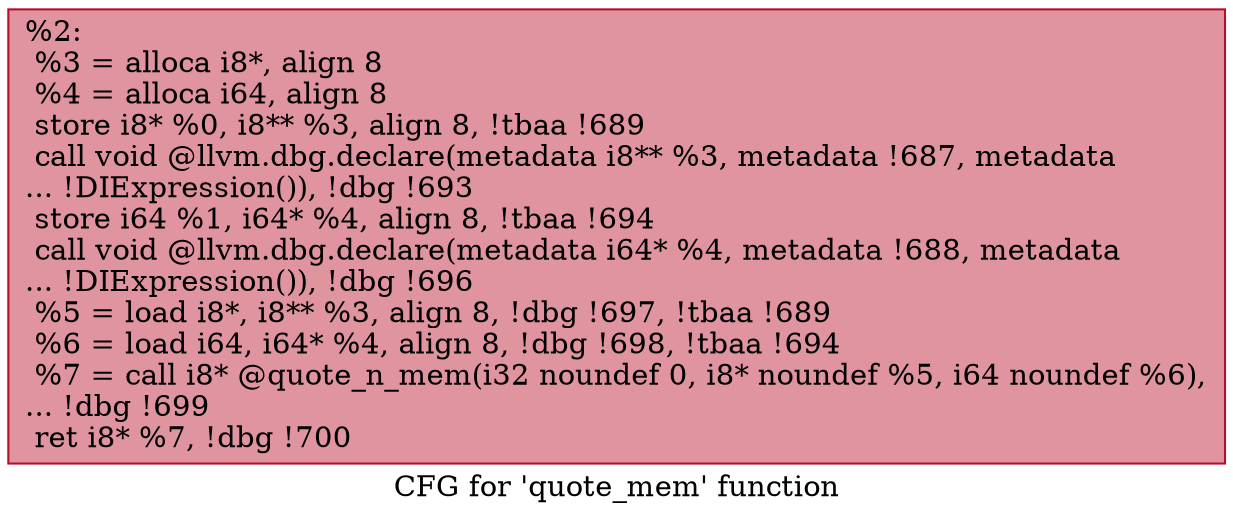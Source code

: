 digraph "CFG for 'quote_mem' function" {
	label="CFG for 'quote_mem' function";

	Node0x14522d0 [shape=record,color="#b70d28ff", style=filled, fillcolor="#b70d2870",label="{%2:\l  %3 = alloca i8*, align 8\l  %4 = alloca i64, align 8\l  store i8* %0, i8** %3, align 8, !tbaa !689\l  call void @llvm.dbg.declare(metadata i8** %3, metadata !687, metadata\l... !DIExpression()), !dbg !693\l  store i64 %1, i64* %4, align 8, !tbaa !694\l  call void @llvm.dbg.declare(metadata i64* %4, metadata !688, metadata\l... !DIExpression()), !dbg !696\l  %5 = load i8*, i8** %3, align 8, !dbg !697, !tbaa !689\l  %6 = load i64, i64* %4, align 8, !dbg !698, !tbaa !694\l  %7 = call i8* @quote_n_mem(i32 noundef 0, i8* noundef %5, i64 noundef %6),\l... !dbg !699\l  ret i8* %7, !dbg !700\l}"];
}
